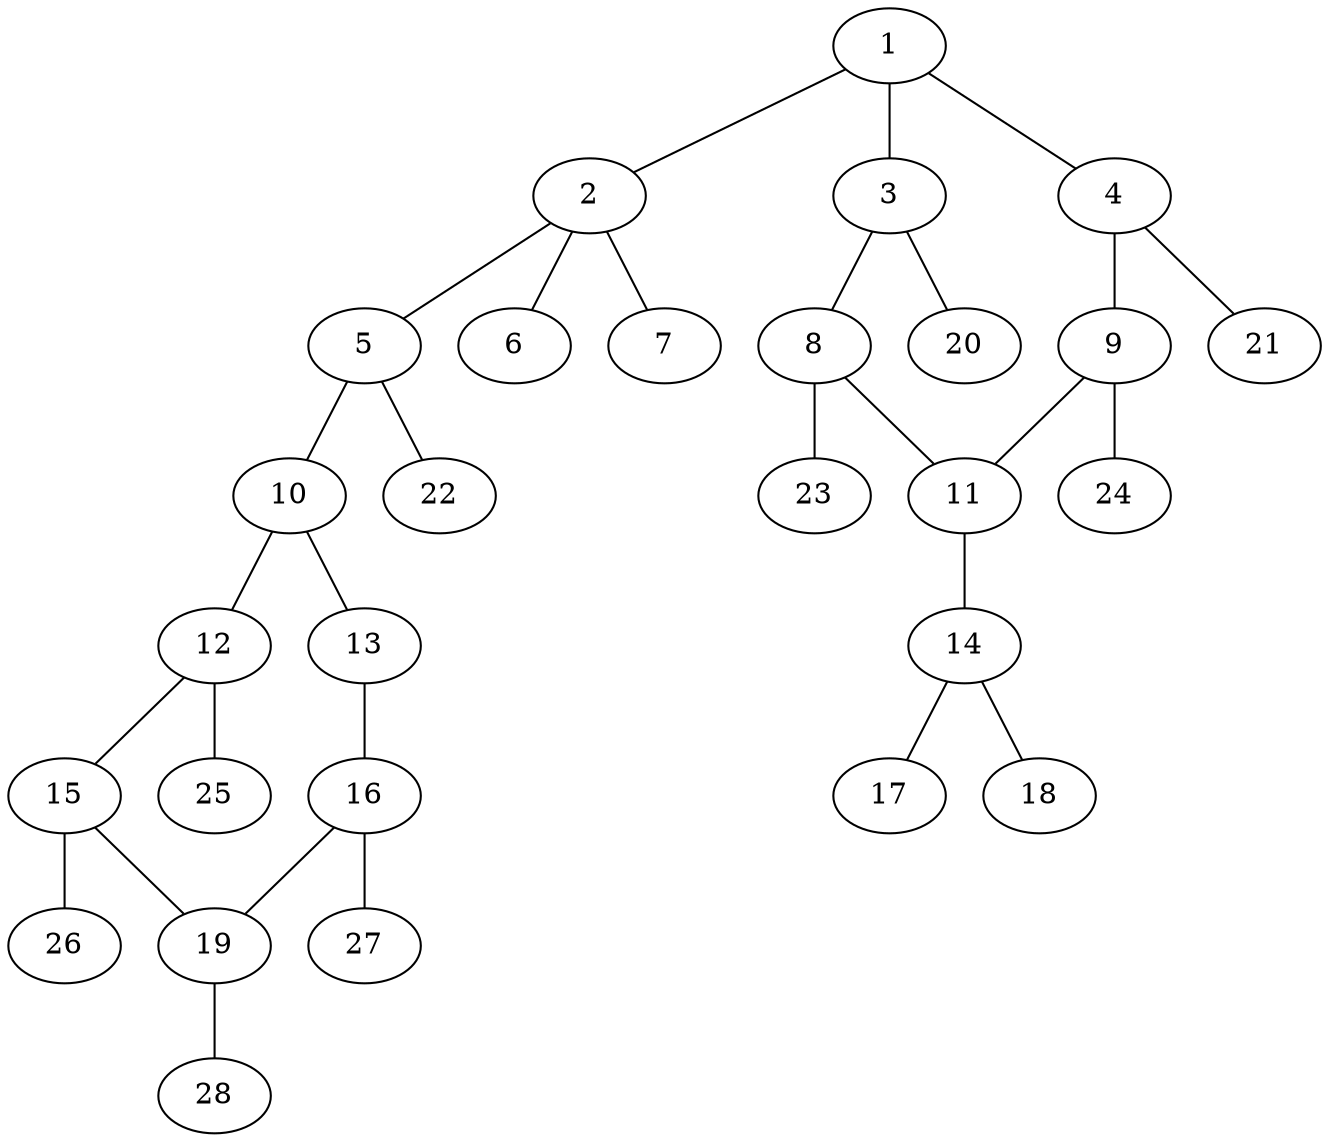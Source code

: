 graph molecule_2486 {
	1	 [chem=C];
	2	 [chem=S];
	1 -- 2	 [valence=1];
	3	 [chem=C];
	1 -- 3	 [valence=2];
	4	 [chem=C];
	1 -- 4	 [valence=1];
	5	 [chem=N];
	2 -- 5	 [valence=1];
	6	 [chem=O];
	2 -- 6	 [valence=2];
	7	 [chem=O];
	2 -- 7	 [valence=2];
	8	 [chem=C];
	3 -- 8	 [valence=1];
	20	 [chem=H];
	3 -- 20	 [valence=1];
	9	 [chem=C];
	4 -- 9	 [valence=2];
	21	 [chem=H];
	4 -- 21	 [valence=1];
	10	 [chem=C];
	5 -- 10	 [valence=1];
	22	 [chem=H];
	5 -- 22	 [valence=1];
	11	 [chem=C];
	8 -- 11	 [valence=2];
	23	 [chem=H];
	8 -- 23	 [valence=1];
	9 -- 11	 [valence=1];
	24	 [chem=H];
	9 -- 24	 [valence=1];
	12	 [chem=C];
	10 -- 12	 [valence=2];
	13	 [chem=N];
	10 -- 13	 [valence=1];
	14	 [chem=N];
	11 -- 14	 [valence=1];
	15	 [chem=C];
	12 -- 15	 [valence=1];
	25	 [chem=H];
	12 -- 25	 [valence=1];
	16	 [chem=C];
	13 -- 16	 [valence=2];
	17	 [chem=O];
	14 -- 17	 [valence=2];
	18	 [chem=O];
	14 -- 18	 [valence=1];
	19	 [chem=C];
	15 -- 19	 [valence=2];
	26	 [chem=H];
	15 -- 26	 [valence=1];
	16 -- 19	 [valence=1];
	27	 [chem=H];
	16 -- 27	 [valence=1];
	28	 [chem=H];
	19 -- 28	 [valence=1];
}
